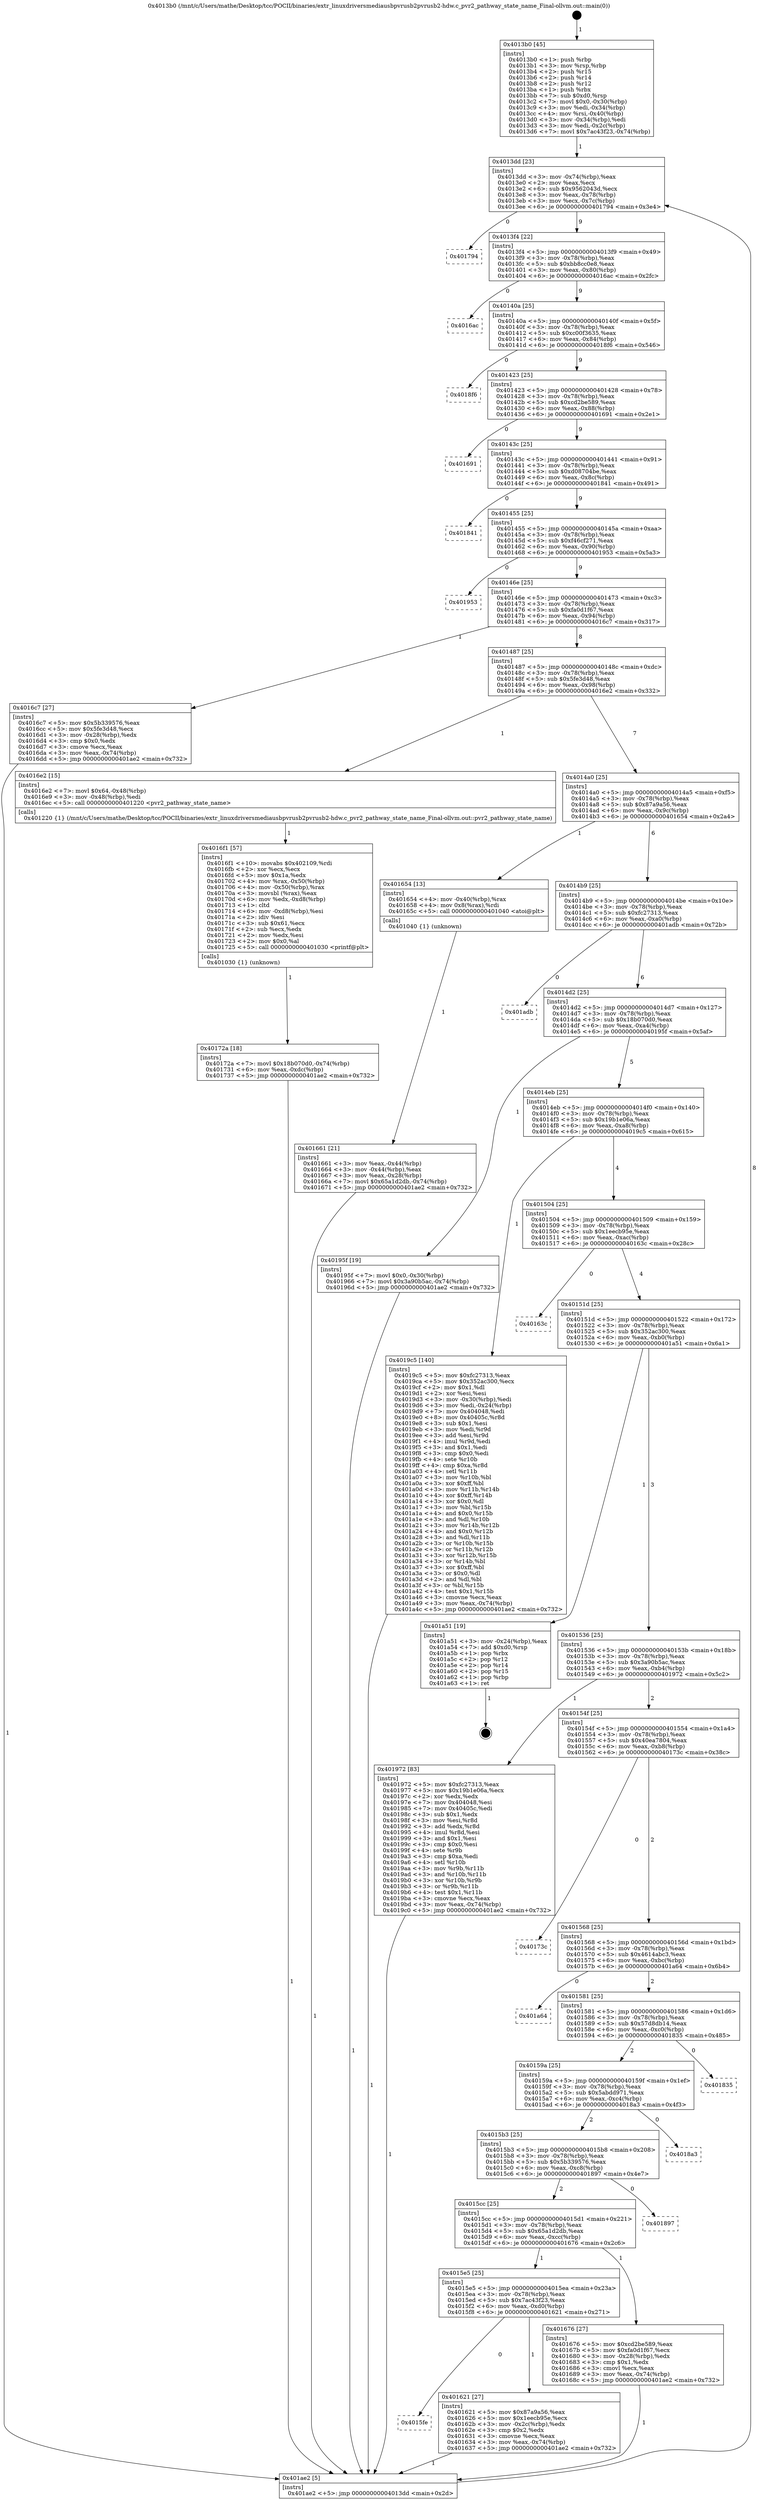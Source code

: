 digraph "0x4013b0" {
  label = "0x4013b0 (/mnt/c/Users/mathe/Desktop/tcc/POCII/binaries/extr_linuxdriversmediausbpvrusb2pvrusb2-hdw.c_pvr2_pathway_state_name_Final-ollvm.out::main(0))"
  labelloc = "t"
  node[shape=record]

  Entry [label="",width=0.3,height=0.3,shape=circle,fillcolor=black,style=filled]
  "0x4013dd" [label="{
     0x4013dd [23]\l
     | [instrs]\l
     &nbsp;&nbsp;0x4013dd \<+3\>: mov -0x74(%rbp),%eax\l
     &nbsp;&nbsp;0x4013e0 \<+2\>: mov %eax,%ecx\l
     &nbsp;&nbsp;0x4013e2 \<+6\>: sub $0x9562043d,%ecx\l
     &nbsp;&nbsp;0x4013e8 \<+3\>: mov %eax,-0x78(%rbp)\l
     &nbsp;&nbsp;0x4013eb \<+3\>: mov %ecx,-0x7c(%rbp)\l
     &nbsp;&nbsp;0x4013ee \<+6\>: je 0000000000401794 \<main+0x3e4\>\l
  }"]
  "0x401794" [label="{
     0x401794\l
  }", style=dashed]
  "0x4013f4" [label="{
     0x4013f4 [22]\l
     | [instrs]\l
     &nbsp;&nbsp;0x4013f4 \<+5\>: jmp 00000000004013f9 \<main+0x49\>\l
     &nbsp;&nbsp;0x4013f9 \<+3\>: mov -0x78(%rbp),%eax\l
     &nbsp;&nbsp;0x4013fc \<+5\>: sub $0xbb8cc0e8,%eax\l
     &nbsp;&nbsp;0x401401 \<+3\>: mov %eax,-0x80(%rbp)\l
     &nbsp;&nbsp;0x401404 \<+6\>: je 00000000004016ac \<main+0x2fc\>\l
  }"]
  Exit [label="",width=0.3,height=0.3,shape=circle,fillcolor=black,style=filled,peripheries=2]
  "0x4016ac" [label="{
     0x4016ac\l
  }", style=dashed]
  "0x40140a" [label="{
     0x40140a [25]\l
     | [instrs]\l
     &nbsp;&nbsp;0x40140a \<+5\>: jmp 000000000040140f \<main+0x5f\>\l
     &nbsp;&nbsp;0x40140f \<+3\>: mov -0x78(%rbp),%eax\l
     &nbsp;&nbsp;0x401412 \<+5\>: sub $0xc00f3635,%eax\l
     &nbsp;&nbsp;0x401417 \<+6\>: mov %eax,-0x84(%rbp)\l
     &nbsp;&nbsp;0x40141d \<+6\>: je 00000000004018f6 \<main+0x546\>\l
  }"]
  "0x40172a" [label="{
     0x40172a [18]\l
     | [instrs]\l
     &nbsp;&nbsp;0x40172a \<+7\>: movl $0x18b070d0,-0x74(%rbp)\l
     &nbsp;&nbsp;0x401731 \<+6\>: mov %eax,-0xdc(%rbp)\l
     &nbsp;&nbsp;0x401737 \<+5\>: jmp 0000000000401ae2 \<main+0x732\>\l
  }"]
  "0x4018f6" [label="{
     0x4018f6\l
  }", style=dashed]
  "0x401423" [label="{
     0x401423 [25]\l
     | [instrs]\l
     &nbsp;&nbsp;0x401423 \<+5\>: jmp 0000000000401428 \<main+0x78\>\l
     &nbsp;&nbsp;0x401428 \<+3\>: mov -0x78(%rbp),%eax\l
     &nbsp;&nbsp;0x40142b \<+5\>: sub $0xcd2be589,%eax\l
     &nbsp;&nbsp;0x401430 \<+6\>: mov %eax,-0x88(%rbp)\l
     &nbsp;&nbsp;0x401436 \<+6\>: je 0000000000401691 \<main+0x2e1\>\l
  }"]
  "0x4016f1" [label="{
     0x4016f1 [57]\l
     | [instrs]\l
     &nbsp;&nbsp;0x4016f1 \<+10\>: movabs $0x402109,%rdi\l
     &nbsp;&nbsp;0x4016fb \<+2\>: xor %ecx,%ecx\l
     &nbsp;&nbsp;0x4016fd \<+5\>: mov $0x1a,%edx\l
     &nbsp;&nbsp;0x401702 \<+4\>: mov %rax,-0x50(%rbp)\l
     &nbsp;&nbsp;0x401706 \<+4\>: mov -0x50(%rbp),%rax\l
     &nbsp;&nbsp;0x40170a \<+3\>: movsbl (%rax),%eax\l
     &nbsp;&nbsp;0x40170d \<+6\>: mov %edx,-0xd8(%rbp)\l
     &nbsp;&nbsp;0x401713 \<+1\>: cltd\l
     &nbsp;&nbsp;0x401714 \<+6\>: mov -0xd8(%rbp),%esi\l
     &nbsp;&nbsp;0x40171a \<+2\>: idiv %esi\l
     &nbsp;&nbsp;0x40171c \<+3\>: sub $0x61,%ecx\l
     &nbsp;&nbsp;0x40171f \<+2\>: sub %ecx,%edx\l
     &nbsp;&nbsp;0x401721 \<+2\>: mov %edx,%esi\l
     &nbsp;&nbsp;0x401723 \<+2\>: mov $0x0,%al\l
     &nbsp;&nbsp;0x401725 \<+5\>: call 0000000000401030 \<printf@plt\>\l
     | [calls]\l
     &nbsp;&nbsp;0x401030 \{1\} (unknown)\l
  }"]
  "0x401691" [label="{
     0x401691\l
  }", style=dashed]
  "0x40143c" [label="{
     0x40143c [25]\l
     | [instrs]\l
     &nbsp;&nbsp;0x40143c \<+5\>: jmp 0000000000401441 \<main+0x91\>\l
     &nbsp;&nbsp;0x401441 \<+3\>: mov -0x78(%rbp),%eax\l
     &nbsp;&nbsp;0x401444 \<+5\>: sub $0xd08704be,%eax\l
     &nbsp;&nbsp;0x401449 \<+6\>: mov %eax,-0x8c(%rbp)\l
     &nbsp;&nbsp;0x40144f \<+6\>: je 0000000000401841 \<main+0x491\>\l
  }"]
  "0x401661" [label="{
     0x401661 [21]\l
     | [instrs]\l
     &nbsp;&nbsp;0x401661 \<+3\>: mov %eax,-0x44(%rbp)\l
     &nbsp;&nbsp;0x401664 \<+3\>: mov -0x44(%rbp),%eax\l
     &nbsp;&nbsp;0x401667 \<+3\>: mov %eax,-0x28(%rbp)\l
     &nbsp;&nbsp;0x40166a \<+7\>: movl $0x65a1d2db,-0x74(%rbp)\l
     &nbsp;&nbsp;0x401671 \<+5\>: jmp 0000000000401ae2 \<main+0x732\>\l
  }"]
  "0x401841" [label="{
     0x401841\l
  }", style=dashed]
  "0x401455" [label="{
     0x401455 [25]\l
     | [instrs]\l
     &nbsp;&nbsp;0x401455 \<+5\>: jmp 000000000040145a \<main+0xaa\>\l
     &nbsp;&nbsp;0x40145a \<+3\>: mov -0x78(%rbp),%eax\l
     &nbsp;&nbsp;0x40145d \<+5\>: sub $0xf46cf271,%eax\l
     &nbsp;&nbsp;0x401462 \<+6\>: mov %eax,-0x90(%rbp)\l
     &nbsp;&nbsp;0x401468 \<+6\>: je 0000000000401953 \<main+0x5a3\>\l
  }"]
  "0x4013b0" [label="{
     0x4013b0 [45]\l
     | [instrs]\l
     &nbsp;&nbsp;0x4013b0 \<+1\>: push %rbp\l
     &nbsp;&nbsp;0x4013b1 \<+3\>: mov %rsp,%rbp\l
     &nbsp;&nbsp;0x4013b4 \<+2\>: push %r15\l
     &nbsp;&nbsp;0x4013b6 \<+2\>: push %r14\l
     &nbsp;&nbsp;0x4013b8 \<+2\>: push %r12\l
     &nbsp;&nbsp;0x4013ba \<+1\>: push %rbx\l
     &nbsp;&nbsp;0x4013bb \<+7\>: sub $0xd0,%rsp\l
     &nbsp;&nbsp;0x4013c2 \<+7\>: movl $0x0,-0x30(%rbp)\l
     &nbsp;&nbsp;0x4013c9 \<+3\>: mov %edi,-0x34(%rbp)\l
     &nbsp;&nbsp;0x4013cc \<+4\>: mov %rsi,-0x40(%rbp)\l
     &nbsp;&nbsp;0x4013d0 \<+3\>: mov -0x34(%rbp),%edi\l
     &nbsp;&nbsp;0x4013d3 \<+3\>: mov %edi,-0x2c(%rbp)\l
     &nbsp;&nbsp;0x4013d6 \<+7\>: movl $0x7ac43f23,-0x74(%rbp)\l
  }"]
  "0x401953" [label="{
     0x401953\l
  }", style=dashed]
  "0x40146e" [label="{
     0x40146e [25]\l
     | [instrs]\l
     &nbsp;&nbsp;0x40146e \<+5\>: jmp 0000000000401473 \<main+0xc3\>\l
     &nbsp;&nbsp;0x401473 \<+3\>: mov -0x78(%rbp),%eax\l
     &nbsp;&nbsp;0x401476 \<+5\>: sub $0xfa0d1f67,%eax\l
     &nbsp;&nbsp;0x40147b \<+6\>: mov %eax,-0x94(%rbp)\l
     &nbsp;&nbsp;0x401481 \<+6\>: je 00000000004016c7 \<main+0x317\>\l
  }"]
  "0x401ae2" [label="{
     0x401ae2 [5]\l
     | [instrs]\l
     &nbsp;&nbsp;0x401ae2 \<+5\>: jmp 00000000004013dd \<main+0x2d\>\l
  }"]
  "0x4016c7" [label="{
     0x4016c7 [27]\l
     | [instrs]\l
     &nbsp;&nbsp;0x4016c7 \<+5\>: mov $0x5b339576,%eax\l
     &nbsp;&nbsp;0x4016cc \<+5\>: mov $0x5fe3d48,%ecx\l
     &nbsp;&nbsp;0x4016d1 \<+3\>: mov -0x28(%rbp),%edx\l
     &nbsp;&nbsp;0x4016d4 \<+3\>: cmp $0x0,%edx\l
     &nbsp;&nbsp;0x4016d7 \<+3\>: cmove %ecx,%eax\l
     &nbsp;&nbsp;0x4016da \<+3\>: mov %eax,-0x74(%rbp)\l
     &nbsp;&nbsp;0x4016dd \<+5\>: jmp 0000000000401ae2 \<main+0x732\>\l
  }"]
  "0x401487" [label="{
     0x401487 [25]\l
     | [instrs]\l
     &nbsp;&nbsp;0x401487 \<+5\>: jmp 000000000040148c \<main+0xdc\>\l
     &nbsp;&nbsp;0x40148c \<+3\>: mov -0x78(%rbp),%eax\l
     &nbsp;&nbsp;0x40148f \<+5\>: sub $0x5fe3d48,%eax\l
     &nbsp;&nbsp;0x401494 \<+6\>: mov %eax,-0x98(%rbp)\l
     &nbsp;&nbsp;0x40149a \<+6\>: je 00000000004016e2 \<main+0x332\>\l
  }"]
  "0x4015fe" [label="{
     0x4015fe\l
  }", style=dashed]
  "0x4016e2" [label="{
     0x4016e2 [15]\l
     | [instrs]\l
     &nbsp;&nbsp;0x4016e2 \<+7\>: movl $0x64,-0x48(%rbp)\l
     &nbsp;&nbsp;0x4016e9 \<+3\>: mov -0x48(%rbp),%edi\l
     &nbsp;&nbsp;0x4016ec \<+5\>: call 0000000000401220 \<pvr2_pathway_state_name\>\l
     | [calls]\l
     &nbsp;&nbsp;0x401220 \{1\} (/mnt/c/Users/mathe/Desktop/tcc/POCII/binaries/extr_linuxdriversmediausbpvrusb2pvrusb2-hdw.c_pvr2_pathway_state_name_Final-ollvm.out::pvr2_pathway_state_name)\l
  }"]
  "0x4014a0" [label="{
     0x4014a0 [25]\l
     | [instrs]\l
     &nbsp;&nbsp;0x4014a0 \<+5\>: jmp 00000000004014a5 \<main+0xf5\>\l
     &nbsp;&nbsp;0x4014a5 \<+3\>: mov -0x78(%rbp),%eax\l
     &nbsp;&nbsp;0x4014a8 \<+5\>: sub $0x87a9a56,%eax\l
     &nbsp;&nbsp;0x4014ad \<+6\>: mov %eax,-0x9c(%rbp)\l
     &nbsp;&nbsp;0x4014b3 \<+6\>: je 0000000000401654 \<main+0x2a4\>\l
  }"]
  "0x401621" [label="{
     0x401621 [27]\l
     | [instrs]\l
     &nbsp;&nbsp;0x401621 \<+5\>: mov $0x87a9a56,%eax\l
     &nbsp;&nbsp;0x401626 \<+5\>: mov $0x1eecb95e,%ecx\l
     &nbsp;&nbsp;0x40162b \<+3\>: mov -0x2c(%rbp),%edx\l
     &nbsp;&nbsp;0x40162e \<+3\>: cmp $0x2,%edx\l
     &nbsp;&nbsp;0x401631 \<+3\>: cmovne %ecx,%eax\l
     &nbsp;&nbsp;0x401634 \<+3\>: mov %eax,-0x74(%rbp)\l
     &nbsp;&nbsp;0x401637 \<+5\>: jmp 0000000000401ae2 \<main+0x732\>\l
  }"]
  "0x401654" [label="{
     0x401654 [13]\l
     | [instrs]\l
     &nbsp;&nbsp;0x401654 \<+4\>: mov -0x40(%rbp),%rax\l
     &nbsp;&nbsp;0x401658 \<+4\>: mov 0x8(%rax),%rdi\l
     &nbsp;&nbsp;0x40165c \<+5\>: call 0000000000401040 \<atoi@plt\>\l
     | [calls]\l
     &nbsp;&nbsp;0x401040 \{1\} (unknown)\l
  }"]
  "0x4014b9" [label="{
     0x4014b9 [25]\l
     | [instrs]\l
     &nbsp;&nbsp;0x4014b9 \<+5\>: jmp 00000000004014be \<main+0x10e\>\l
     &nbsp;&nbsp;0x4014be \<+3\>: mov -0x78(%rbp),%eax\l
     &nbsp;&nbsp;0x4014c1 \<+5\>: sub $0xfc27313,%eax\l
     &nbsp;&nbsp;0x4014c6 \<+6\>: mov %eax,-0xa0(%rbp)\l
     &nbsp;&nbsp;0x4014cc \<+6\>: je 0000000000401adb \<main+0x72b\>\l
  }"]
  "0x4015e5" [label="{
     0x4015e5 [25]\l
     | [instrs]\l
     &nbsp;&nbsp;0x4015e5 \<+5\>: jmp 00000000004015ea \<main+0x23a\>\l
     &nbsp;&nbsp;0x4015ea \<+3\>: mov -0x78(%rbp),%eax\l
     &nbsp;&nbsp;0x4015ed \<+5\>: sub $0x7ac43f23,%eax\l
     &nbsp;&nbsp;0x4015f2 \<+6\>: mov %eax,-0xd0(%rbp)\l
     &nbsp;&nbsp;0x4015f8 \<+6\>: je 0000000000401621 \<main+0x271\>\l
  }"]
  "0x401adb" [label="{
     0x401adb\l
  }", style=dashed]
  "0x4014d2" [label="{
     0x4014d2 [25]\l
     | [instrs]\l
     &nbsp;&nbsp;0x4014d2 \<+5\>: jmp 00000000004014d7 \<main+0x127\>\l
     &nbsp;&nbsp;0x4014d7 \<+3\>: mov -0x78(%rbp),%eax\l
     &nbsp;&nbsp;0x4014da \<+5\>: sub $0x18b070d0,%eax\l
     &nbsp;&nbsp;0x4014df \<+6\>: mov %eax,-0xa4(%rbp)\l
     &nbsp;&nbsp;0x4014e5 \<+6\>: je 000000000040195f \<main+0x5af\>\l
  }"]
  "0x401676" [label="{
     0x401676 [27]\l
     | [instrs]\l
     &nbsp;&nbsp;0x401676 \<+5\>: mov $0xcd2be589,%eax\l
     &nbsp;&nbsp;0x40167b \<+5\>: mov $0xfa0d1f67,%ecx\l
     &nbsp;&nbsp;0x401680 \<+3\>: mov -0x28(%rbp),%edx\l
     &nbsp;&nbsp;0x401683 \<+3\>: cmp $0x1,%edx\l
     &nbsp;&nbsp;0x401686 \<+3\>: cmovl %ecx,%eax\l
     &nbsp;&nbsp;0x401689 \<+3\>: mov %eax,-0x74(%rbp)\l
     &nbsp;&nbsp;0x40168c \<+5\>: jmp 0000000000401ae2 \<main+0x732\>\l
  }"]
  "0x40195f" [label="{
     0x40195f [19]\l
     | [instrs]\l
     &nbsp;&nbsp;0x40195f \<+7\>: movl $0x0,-0x30(%rbp)\l
     &nbsp;&nbsp;0x401966 \<+7\>: movl $0x3a90b5ac,-0x74(%rbp)\l
     &nbsp;&nbsp;0x40196d \<+5\>: jmp 0000000000401ae2 \<main+0x732\>\l
  }"]
  "0x4014eb" [label="{
     0x4014eb [25]\l
     | [instrs]\l
     &nbsp;&nbsp;0x4014eb \<+5\>: jmp 00000000004014f0 \<main+0x140\>\l
     &nbsp;&nbsp;0x4014f0 \<+3\>: mov -0x78(%rbp),%eax\l
     &nbsp;&nbsp;0x4014f3 \<+5\>: sub $0x19b1e06a,%eax\l
     &nbsp;&nbsp;0x4014f8 \<+6\>: mov %eax,-0xa8(%rbp)\l
     &nbsp;&nbsp;0x4014fe \<+6\>: je 00000000004019c5 \<main+0x615\>\l
  }"]
  "0x4015cc" [label="{
     0x4015cc [25]\l
     | [instrs]\l
     &nbsp;&nbsp;0x4015cc \<+5\>: jmp 00000000004015d1 \<main+0x221\>\l
     &nbsp;&nbsp;0x4015d1 \<+3\>: mov -0x78(%rbp),%eax\l
     &nbsp;&nbsp;0x4015d4 \<+5\>: sub $0x65a1d2db,%eax\l
     &nbsp;&nbsp;0x4015d9 \<+6\>: mov %eax,-0xcc(%rbp)\l
     &nbsp;&nbsp;0x4015df \<+6\>: je 0000000000401676 \<main+0x2c6\>\l
  }"]
  "0x4019c5" [label="{
     0x4019c5 [140]\l
     | [instrs]\l
     &nbsp;&nbsp;0x4019c5 \<+5\>: mov $0xfc27313,%eax\l
     &nbsp;&nbsp;0x4019ca \<+5\>: mov $0x352ac300,%ecx\l
     &nbsp;&nbsp;0x4019cf \<+2\>: mov $0x1,%dl\l
     &nbsp;&nbsp;0x4019d1 \<+2\>: xor %esi,%esi\l
     &nbsp;&nbsp;0x4019d3 \<+3\>: mov -0x30(%rbp),%edi\l
     &nbsp;&nbsp;0x4019d6 \<+3\>: mov %edi,-0x24(%rbp)\l
     &nbsp;&nbsp;0x4019d9 \<+7\>: mov 0x404048,%edi\l
     &nbsp;&nbsp;0x4019e0 \<+8\>: mov 0x40405c,%r8d\l
     &nbsp;&nbsp;0x4019e8 \<+3\>: sub $0x1,%esi\l
     &nbsp;&nbsp;0x4019eb \<+3\>: mov %edi,%r9d\l
     &nbsp;&nbsp;0x4019ee \<+3\>: add %esi,%r9d\l
     &nbsp;&nbsp;0x4019f1 \<+4\>: imul %r9d,%edi\l
     &nbsp;&nbsp;0x4019f5 \<+3\>: and $0x1,%edi\l
     &nbsp;&nbsp;0x4019f8 \<+3\>: cmp $0x0,%edi\l
     &nbsp;&nbsp;0x4019fb \<+4\>: sete %r10b\l
     &nbsp;&nbsp;0x4019ff \<+4\>: cmp $0xa,%r8d\l
     &nbsp;&nbsp;0x401a03 \<+4\>: setl %r11b\l
     &nbsp;&nbsp;0x401a07 \<+3\>: mov %r10b,%bl\l
     &nbsp;&nbsp;0x401a0a \<+3\>: xor $0xff,%bl\l
     &nbsp;&nbsp;0x401a0d \<+3\>: mov %r11b,%r14b\l
     &nbsp;&nbsp;0x401a10 \<+4\>: xor $0xff,%r14b\l
     &nbsp;&nbsp;0x401a14 \<+3\>: xor $0x0,%dl\l
     &nbsp;&nbsp;0x401a17 \<+3\>: mov %bl,%r15b\l
     &nbsp;&nbsp;0x401a1a \<+4\>: and $0x0,%r15b\l
     &nbsp;&nbsp;0x401a1e \<+3\>: and %dl,%r10b\l
     &nbsp;&nbsp;0x401a21 \<+3\>: mov %r14b,%r12b\l
     &nbsp;&nbsp;0x401a24 \<+4\>: and $0x0,%r12b\l
     &nbsp;&nbsp;0x401a28 \<+3\>: and %dl,%r11b\l
     &nbsp;&nbsp;0x401a2b \<+3\>: or %r10b,%r15b\l
     &nbsp;&nbsp;0x401a2e \<+3\>: or %r11b,%r12b\l
     &nbsp;&nbsp;0x401a31 \<+3\>: xor %r12b,%r15b\l
     &nbsp;&nbsp;0x401a34 \<+3\>: or %r14b,%bl\l
     &nbsp;&nbsp;0x401a37 \<+3\>: xor $0xff,%bl\l
     &nbsp;&nbsp;0x401a3a \<+3\>: or $0x0,%dl\l
     &nbsp;&nbsp;0x401a3d \<+2\>: and %dl,%bl\l
     &nbsp;&nbsp;0x401a3f \<+3\>: or %bl,%r15b\l
     &nbsp;&nbsp;0x401a42 \<+4\>: test $0x1,%r15b\l
     &nbsp;&nbsp;0x401a46 \<+3\>: cmovne %ecx,%eax\l
     &nbsp;&nbsp;0x401a49 \<+3\>: mov %eax,-0x74(%rbp)\l
     &nbsp;&nbsp;0x401a4c \<+5\>: jmp 0000000000401ae2 \<main+0x732\>\l
  }"]
  "0x401504" [label="{
     0x401504 [25]\l
     | [instrs]\l
     &nbsp;&nbsp;0x401504 \<+5\>: jmp 0000000000401509 \<main+0x159\>\l
     &nbsp;&nbsp;0x401509 \<+3\>: mov -0x78(%rbp),%eax\l
     &nbsp;&nbsp;0x40150c \<+5\>: sub $0x1eecb95e,%eax\l
     &nbsp;&nbsp;0x401511 \<+6\>: mov %eax,-0xac(%rbp)\l
     &nbsp;&nbsp;0x401517 \<+6\>: je 000000000040163c \<main+0x28c\>\l
  }"]
  "0x401897" [label="{
     0x401897\l
  }", style=dashed]
  "0x40163c" [label="{
     0x40163c\l
  }", style=dashed]
  "0x40151d" [label="{
     0x40151d [25]\l
     | [instrs]\l
     &nbsp;&nbsp;0x40151d \<+5\>: jmp 0000000000401522 \<main+0x172\>\l
     &nbsp;&nbsp;0x401522 \<+3\>: mov -0x78(%rbp),%eax\l
     &nbsp;&nbsp;0x401525 \<+5\>: sub $0x352ac300,%eax\l
     &nbsp;&nbsp;0x40152a \<+6\>: mov %eax,-0xb0(%rbp)\l
     &nbsp;&nbsp;0x401530 \<+6\>: je 0000000000401a51 \<main+0x6a1\>\l
  }"]
  "0x4015b3" [label="{
     0x4015b3 [25]\l
     | [instrs]\l
     &nbsp;&nbsp;0x4015b3 \<+5\>: jmp 00000000004015b8 \<main+0x208\>\l
     &nbsp;&nbsp;0x4015b8 \<+3\>: mov -0x78(%rbp),%eax\l
     &nbsp;&nbsp;0x4015bb \<+5\>: sub $0x5b339576,%eax\l
     &nbsp;&nbsp;0x4015c0 \<+6\>: mov %eax,-0xc8(%rbp)\l
     &nbsp;&nbsp;0x4015c6 \<+6\>: je 0000000000401897 \<main+0x4e7\>\l
  }"]
  "0x401a51" [label="{
     0x401a51 [19]\l
     | [instrs]\l
     &nbsp;&nbsp;0x401a51 \<+3\>: mov -0x24(%rbp),%eax\l
     &nbsp;&nbsp;0x401a54 \<+7\>: add $0xd0,%rsp\l
     &nbsp;&nbsp;0x401a5b \<+1\>: pop %rbx\l
     &nbsp;&nbsp;0x401a5c \<+2\>: pop %r12\l
     &nbsp;&nbsp;0x401a5e \<+2\>: pop %r14\l
     &nbsp;&nbsp;0x401a60 \<+2\>: pop %r15\l
     &nbsp;&nbsp;0x401a62 \<+1\>: pop %rbp\l
     &nbsp;&nbsp;0x401a63 \<+1\>: ret\l
  }"]
  "0x401536" [label="{
     0x401536 [25]\l
     | [instrs]\l
     &nbsp;&nbsp;0x401536 \<+5\>: jmp 000000000040153b \<main+0x18b\>\l
     &nbsp;&nbsp;0x40153b \<+3\>: mov -0x78(%rbp),%eax\l
     &nbsp;&nbsp;0x40153e \<+5\>: sub $0x3a90b5ac,%eax\l
     &nbsp;&nbsp;0x401543 \<+6\>: mov %eax,-0xb4(%rbp)\l
     &nbsp;&nbsp;0x401549 \<+6\>: je 0000000000401972 \<main+0x5c2\>\l
  }"]
  "0x4018a3" [label="{
     0x4018a3\l
  }", style=dashed]
  "0x401972" [label="{
     0x401972 [83]\l
     | [instrs]\l
     &nbsp;&nbsp;0x401972 \<+5\>: mov $0xfc27313,%eax\l
     &nbsp;&nbsp;0x401977 \<+5\>: mov $0x19b1e06a,%ecx\l
     &nbsp;&nbsp;0x40197c \<+2\>: xor %edx,%edx\l
     &nbsp;&nbsp;0x40197e \<+7\>: mov 0x404048,%esi\l
     &nbsp;&nbsp;0x401985 \<+7\>: mov 0x40405c,%edi\l
     &nbsp;&nbsp;0x40198c \<+3\>: sub $0x1,%edx\l
     &nbsp;&nbsp;0x40198f \<+3\>: mov %esi,%r8d\l
     &nbsp;&nbsp;0x401992 \<+3\>: add %edx,%r8d\l
     &nbsp;&nbsp;0x401995 \<+4\>: imul %r8d,%esi\l
     &nbsp;&nbsp;0x401999 \<+3\>: and $0x1,%esi\l
     &nbsp;&nbsp;0x40199c \<+3\>: cmp $0x0,%esi\l
     &nbsp;&nbsp;0x40199f \<+4\>: sete %r9b\l
     &nbsp;&nbsp;0x4019a3 \<+3\>: cmp $0xa,%edi\l
     &nbsp;&nbsp;0x4019a6 \<+4\>: setl %r10b\l
     &nbsp;&nbsp;0x4019aa \<+3\>: mov %r9b,%r11b\l
     &nbsp;&nbsp;0x4019ad \<+3\>: and %r10b,%r11b\l
     &nbsp;&nbsp;0x4019b0 \<+3\>: xor %r10b,%r9b\l
     &nbsp;&nbsp;0x4019b3 \<+3\>: or %r9b,%r11b\l
     &nbsp;&nbsp;0x4019b6 \<+4\>: test $0x1,%r11b\l
     &nbsp;&nbsp;0x4019ba \<+3\>: cmovne %ecx,%eax\l
     &nbsp;&nbsp;0x4019bd \<+3\>: mov %eax,-0x74(%rbp)\l
     &nbsp;&nbsp;0x4019c0 \<+5\>: jmp 0000000000401ae2 \<main+0x732\>\l
  }"]
  "0x40154f" [label="{
     0x40154f [25]\l
     | [instrs]\l
     &nbsp;&nbsp;0x40154f \<+5\>: jmp 0000000000401554 \<main+0x1a4\>\l
     &nbsp;&nbsp;0x401554 \<+3\>: mov -0x78(%rbp),%eax\l
     &nbsp;&nbsp;0x401557 \<+5\>: sub $0x40ea7804,%eax\l
     &nbsp;&nbsp;0x40155c \<+6\>: mov %eax,-0xb8(%rbp)\l
     &nbsp;&nbsp;0x401562 \<+6\>: je 000000000040173c \<main+0x38c\>\l
  }"]
  "0x40159a" [label="{
     0x40159a [25]\l
     | [instrs]\l
     &nbsp;&nbsp;0x40159a \<+5\>: jmp 000000000040159f \<main+0x1ef\>\l
     &nbsp;&nbsp;0x40159f \<+3\>: mov -0x78(%rbp),%eax\l
     &nbsp;&nbsp;0x4015a2 \<+5\>: sub $0x5abdd971,%eax\l
     &nbsp;&nbsp;0x4015a7 \<+6\>: mov %eax,-0xc4(%rbp)\l
     &nbsp;&nbsp;0x4015ad \<+6\>: je 00000000004018a3 \<main+0x4f3\>\l
  }"]
  "0x40173c" [label="{
     0x40173c\l
  }", style=dashed]
  "0x401568" [label="{
     0x401568 [25]\l
     | [instrs]\l
     &nbsp;&nbsp;0x401568 \<+5\>: jmp 000000000040156d \<main+0x1bd\>\l
     &nbsp;&nbsp;0x40156d \<+3\>: mov -0x78(%rbp),%eax\l
     &nbsp;&nbsp;0x401570 \<+5\>: sub $0x4614abc3,%eax\l
     &nbsp;&nbsp;0x401575 \<+6\>: mov %eax,-0xbc(%rbp)\l
     &nbsp;&nbsp;0x40157b \<+6\>: je 0000000000401a64 \<main+0x6b4\>\l
  }"]
  "0x401835" [label="{
     0x401835\l
  }", style=dashed]
  "0x401a64" [label="{
     0x401a64\l
  }", style=dashed]
  "0x401581" [label="{
     0x401581 [25]\l
     | [instrs]\l
     &nbsp;&nbsp;0x401581 \<+5\>: jmp 0000000000401586 \<main+0x1d6\>\l
     &nbsp;&nbsp;0x401586 \<+3\>: mov -0x78(%rbp),%eax\l
     &nbsp;&nbsp;0x401589 \<+5\>: sub $0x57d8db14,%eax\l
     &nbsp;&nbsp;0x40158e \<+6\>: mov %eax,-0xc0(%rbp)\l
     &nbsp;&nbsp;0x401594 \<+6\>: je 0000000000401835 \<main+0x485\>\l
  }"]
  Entry -> "0x4013b0" [label=" 1"]
  "0x4013dd" -> "0x401794" [label=" 0"]
  "0x4013dd" -> "0x4013f4" [label=" 9"]
  "0x401a51" -> Exit [label=" 1"]
  "0x4013f4" -> "0x4016ac" [label=" 0"]
  "0x4013f4" -> "0x40140a" [label=" 9"]
  "0x4019c5" -> "0x401ae2" [label=" 1"]
  "0x40140a" -> "0x4018f6" [label=" 0"]
  "0x40140a" -> "0x401423" [label=" 9"]
  "0x401972" -> "0x401ae2" [label=" 1"]
  "0x401423" -> "0x401691" [label=" 0"]
  "0x401423" -> "0x40143c" [label=" 9"]
  "0x40195f" -> "0x401ae2" [label=" 1"]
  "0x40143c" -> "0x401841" [label=" 0"]
  "0x40143c" -> "0x401455" [label=" 9"]
  "0x40172a" -> "0x401ae2" [label=" 1"]
  "0x401455" -> "0x401953" [label=" 0"]
  "0x401455" -> "0x40146e" [label=" 9"]
  "0x4016f1" -> "0x40172a" [label=" 1"]
  "0x40146e" -> "0x4016c7" [label=" 1"]
  "0x40146e" -> "0x401487" [label=" 8"]
  "0x4016e2" -> "0x4016f1" [label=" 1"]
  "0x401487" -> "0x4016e2" [label=" 1"]
  "0x401487" -> "0x4014a0" [label=" 7"]
  "0x4016c7" -> "0x401ae2" [label=" 1"]
  "0x4014a0" -> "0x401654" [label=" 1"]
  "0x4014a0" -> "0x4014b9" [label=" 6"]
  "0x401676" -> "0x401ae2" [label=" 1"]
  "0x4014b9" -> "0x401adb" [label=" 0"]
  "0x4014b9" -> "0x4014d2" [label=" 6"]
  "0x401654" -> "0x401661" [label=" 1"]
  "0x4014d2" -> "0x40195f" [label=" 1"]
  "0x4014d2" -> "0x4014eb" [label=" 5"]
  "0x401ae2" -> "0x4013dd" [label=" 8"]
  "0x4014eb" -> "0x4019c5" [label=" 1"]
  "0x4014eb" -> "0x401504" [label=" 4"]
  "0x401621" -> "0x401ae2" [label=" 1"]
  "0x401504" -> "0x40163c" [label=" 0"]
  "0x401504" -> "0x40151d" [label=" 4"]
  "0x4015e5" -> "0x4015fe" [label=" 0"]
  "0x40151d" -> "0x401a51" [label=" 1"]
  "0x40151d" -> "0x401536" [label=" 3"]
  "0x401661" -> "0x401ae2" [label=" 1"]
  "0x401536" -> "0x401972" [label=" 1"]
  "0x401536" -> "0x40154f" [label=" 2"]
  "0x4015cc" -> "0x4015e5" [label=" 1"]
  "0x40154f" -> "0x40173c" [label=" 0"]
  "0x40154f" -> "0x401568" [label=" 2"]
  "0x4013b0" -> "0x4013dd" [label=" 1"]
  "0x401568" -> "0x401a64" [label=" 0"]
  "0x401568" -> "0x401581" [label=" 2"]
  "0x4015b3" -> "0x4015cc" [label=" 2"]
  "0x401581" -> "0x401835" [label=" 0"]
  "0x401581" -> "0x40159a" [label=" 2"]
  "0x4015cc" -> "0x401676" [label=" 1"]
  "0x40159a" -> "0x4018a3" [label=" 0"]
  "0x40159a" -> "0x4015b3" [label=" 2"]
  "0x4015e5" -> "0x401621" [label=" 1"]
  "0x4015b3" -> "0x401897" [label=" 0"]
}
